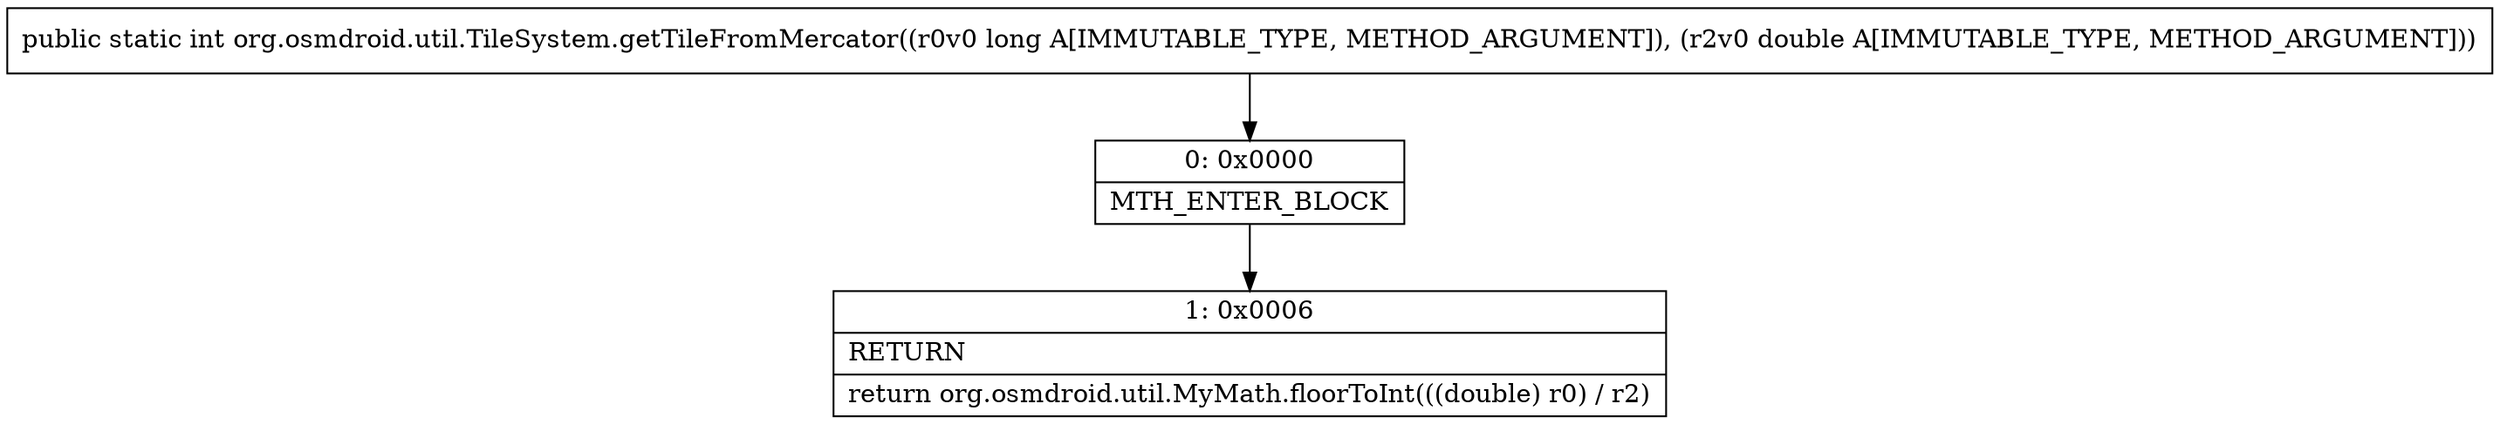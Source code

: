 digraph "CFG fororg.osmdroid.util.TileSystem.getTileFromMercator(JD)I" {
Node_0 [shape=record,label="{0\:\ 0x0000|MTH_ENTER_BLOCK\l}"];
Node_1 [shape=record,label="{1\:\ 0x0006|RETURN\l|return org.osmdroid.util.MyMath.floorToInt(((double) r0) \/ r2)\l}"];
MethodNode[shape=record,label="{public static int org.osmdroid.util.TileSystem.getTileFromMercator((r0v0 long A[IMMUTABLE_TYPE, METHOD_ARGUMENT]), (r2v0 double A[IMMUTABLE_TYPE, METHOD_ARGUMENT])) }"];
MethodNode -> Node_0;
Node_0 -> Node_1;
}

